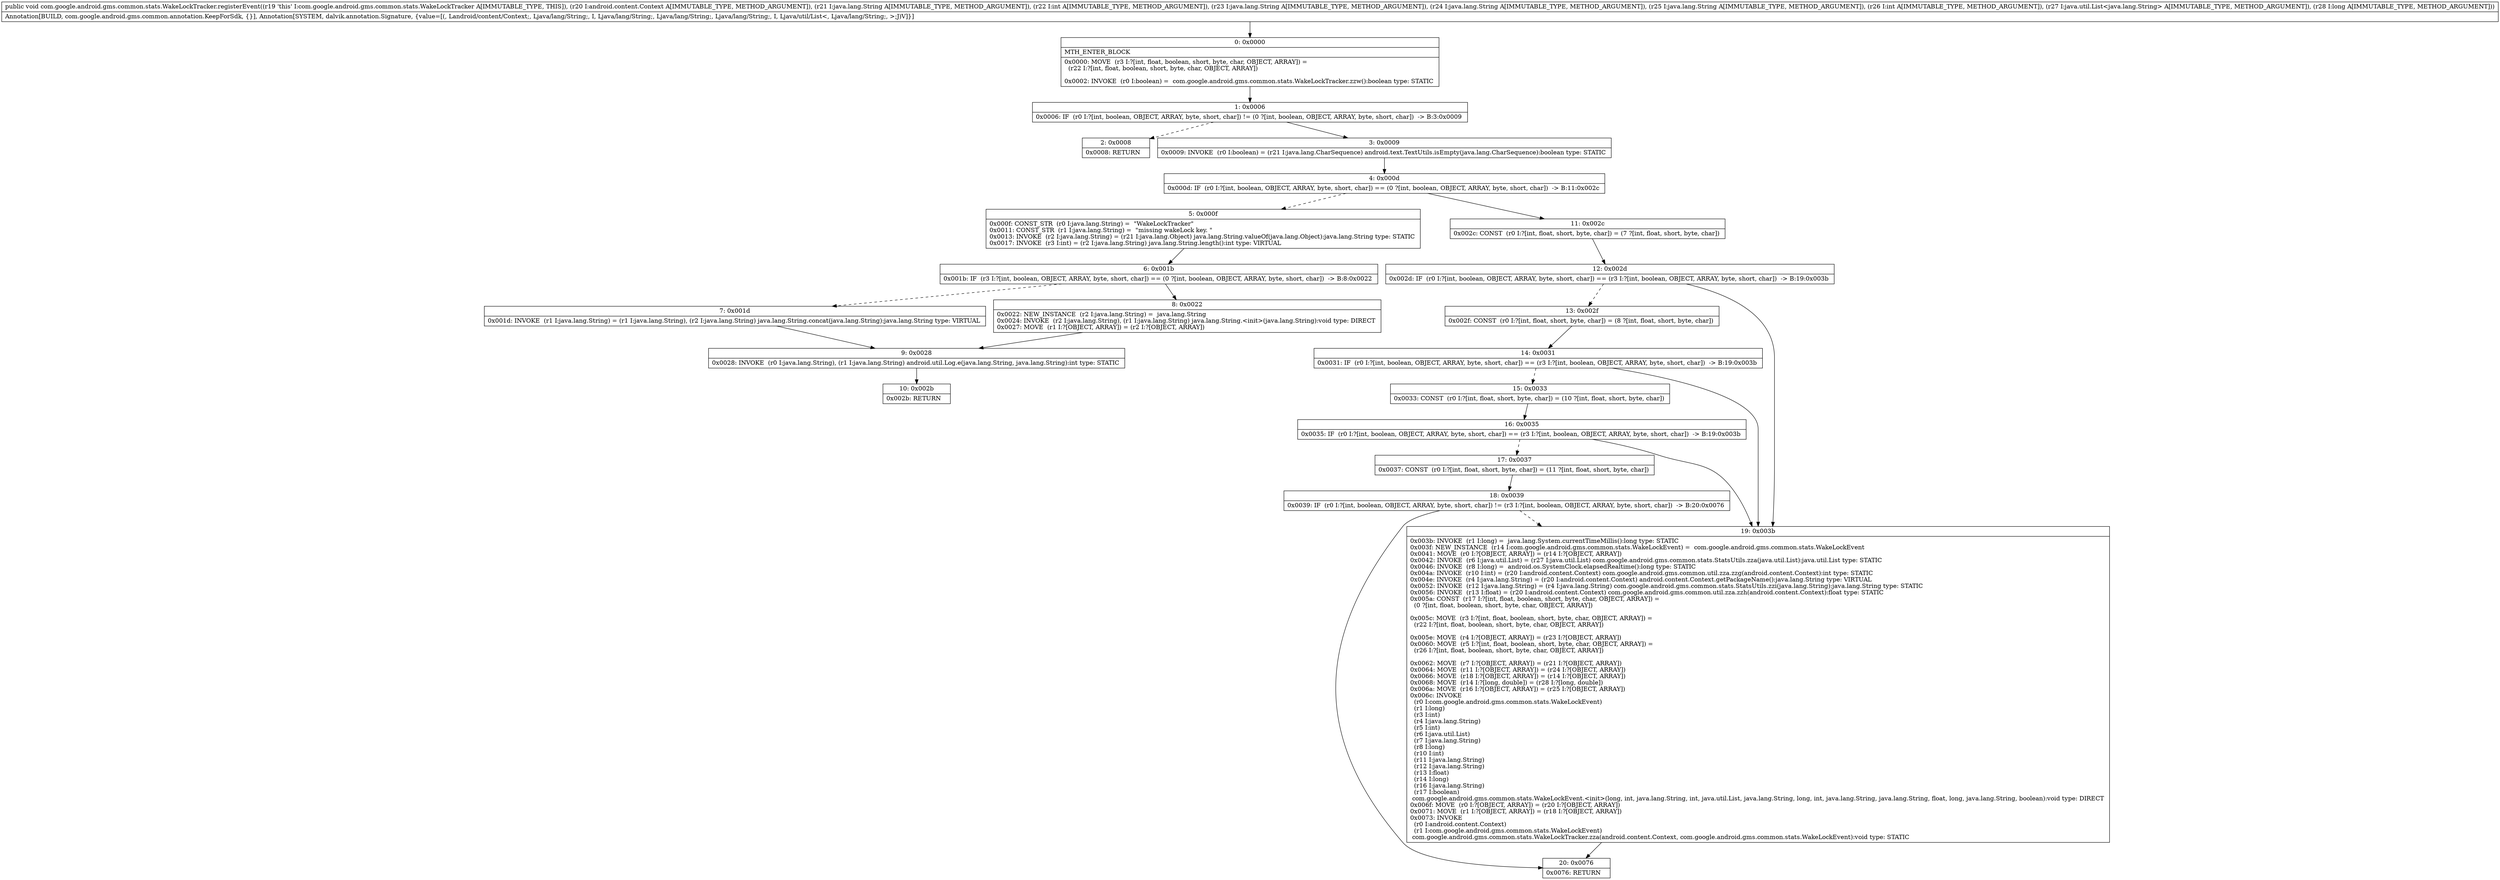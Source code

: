 digraph "CFG forcom.google.android.gms.common.stats.WakeLockTracker.registerEvent(Landroid\/content\/Context;Ljava\/lang\/String;ILjava\/lang\/String;Ljava\/lang\/String;Ljava\/lang\/String;ILjava\/util\/List;J)V" {
Node_0 [shape=record,label="{0\:\ 0x0000|MTH_ENTER_BLOCK\l|0x0000: MOVE  (r3 I:?[int, float, boolean, short, byte, char, OBJECT, ARRAY]) = \l  (r22 I:?[int, float, boolean, short, byte, char, OBJECT, ARRAY])\l \l0x0002: INVOKE  (r0 I:boolean) =  com.google.android.gms.common.stats.WakeLockTracker.zzw():boolean type: STATIC \l}"];
Node_1 [shape=record,label="{1\:\ 0x0006|0x0006: IF  (r0 I:?[int, boolean, OBJECT, ARRAY, byte, short, char]) != (0 ?[int, boolean, OBJECT, ARRAY, byte, short, char])  \-\> B:3:0x0009 \l}"];
Node_2 [shape=record,label="{2\:\ 0x0008|0x0008: RETURN   \l}"];
Node_3 [shape=record,label="{3\:\ 0x0009|0x0009: INVOKE  (r0 I:boolean) = (r21 I:java.lang.CharSequence) android.text.TextUtils.isEmpty(java.lang.CharSequence):boolean type: STATIC \l}"];
Node_4 [shape=record,label="{4\:\ 0x000d|0x000d: IF  (r0 I:?[int, boolean, OBJECT, ARRAY, byte, short, char]) == (0 ?[int, boolean, OBJECT, ARRAY, byte, short, char])  \-\> B:11:0x002c \l}"];
Node_5 [shape=record,label="{5\:\ 0x000f|0x000f: CONST_STR  (r0 I:java.lang.String) =  \"WakeLockTracker\" \l0x0011: CONST_STR  (r1 I:java.lang.String) =  \"missing wakeLock key. \" \l0x0013: INVOKE  (r2 I:java.lang.String) = (r21 I:java.lang.Object) java.lang.String.valueOf(java.lang.Object):java.lang.String type: STATIC \l0x0017: INVOKE  (r3 I:int) = (r2 I:java.lang.String) java.lang.String.length():int type: VIRTUAL \l}"];
Node_6 [shape=record,label="{6\:\ 0x001b|0x001b: IF  (r3 I:?[int, boolean, OBJECT, ARRAY, byte, short, char]) == (0 ?[int, boolean, OBJECT, ARRAY, byte, short, char])  \-\> B:8:0x0022 \l}"];
Node_7 [shape=record,label="{7\:\ 0x001d|0x001d: INVOKE  (r1 I:java.lang.String) = (r1 I:java.lang.String), (r2 I:java.lang.String) java.lang.String.concat(java.lang.String):java.lang.String type: VIRTUAL \l}"];
Node_8 [shape=record,label="{8\:\ 0x0022|0x0022: NEW_INSTANCE  (r2 I:java.lang.String) =  java.lang.String \l0x0024: INVOKE  (r2 I:java.lang.String), (r1 I:java.lang.String) java.lang.String.\<init\>(java.lang.String):void type: DIRECT \l0x0027: MOVE  (r1 I:?[OBJECT, ARRAY]) = (r2 I:?[OBJECT, ARRAY]) \l}"];
Node_9 [shape=record,label="{9\:\ 0x0028|0x0028: INVOKE  (r0 I:java.lang.String), (r1 I:java.lang.String) android.util.Log.e(java.lang.String, java.lang.String):int type: STATIC \l}"];
Node_10 [shape=record,label="{10\:\ 0x002b|0x002b: RETURN   \l}"];
Node_11 [shape=record,label="{11\:\ 0x002c|0x002c: CONST  (r0 I:?[int, float, short, byte, char]) = (7 ?[int, float, short, byte, char]) \l}"];
Node_12 [shape=record,label="{12\:\ 0x002d|0x002d: IF  (r0 I:?[int, boolean, OBJECT, ARRAY, byte, short, char]) == (r3 I:?[int, boolean, OBJECT, ARRAY, byte, short, char])  \-\> B:19:0x003b \l}"];
Node_13 [shape=record,label="{13\:\ 0x002f|0x002f: CONST  (r0 I:?[int, float, short, byte, char]) = (8 ?[int, float, short, byte, char]) \l}"];
Node_14 [shape=record,label="{14\:\ 0x0031|0x0031: IF  (r0 I:?[int, boolean, OBJECT, ARRAY, byte, short, char]) == (r3 I:?[int, boolean, OBJECT, ARRAY, byte, short, char])  \-\> B:19:0x003b \l}"];
Node_15 [shape=record,label="{15\:\ 0x0033|0x0033: CONST  (r0 I:?[int, float, short, byte, char]) = (10 ?[int, float, short, byte, char]) \l}"];
Node_16 [shape=record,label="{16\:\ 0x0035|0x0035: IF  (r0 I:?[int, boolean, OBJECT, ARRAY, byte, short, char]) == (r3 I:?[int, boolean, OBJECT, ARRAY, byte, short, char])  \-\> B:19:0x003b \l}"];
Node_17 [shape=record,label="{17\:\ 0x0037|0x0037: CONST  (r0 I:?[int, float, short, byte, char]) = (11 ?[int, float, short, byte, char]) \l}"];
Node_18 [shape=record,label="{18\:\ 0x0039|0x0039: IF  (r0 I:?[int, boolean, OBJECT, ARRAY, byte, short, char]) != (r3 I:?[int, boolean, OBJECT, ARRAY, byte, short, char])  \-\> B:20:0x0076 \l}"];
Node_19 [shape=record,label="{19\:\ 0x003b|0x003b: INVOKE  (r1 I:long) =  java.lang.System.currentTimeMillis():long type: STATIC \l0x003f: NEW_INSTANCE  (r14 I:com.google.android.gms.common.stats.WakeLockEvent) =  com.google.android.gms.common.stats.WakeLockEvent \l0x0041: MOVE  (r0 I:?[OBJECT, ARRAY]) = (r14 I:?[OBJECT, ARRAY]) \l0x0042: INVOKE  (r6 I:java.util.List) = (r27 I:java.util.List) com.google.android.gms.common.stats.StatsUtils.zza(java.util.List):java.util.List type: STATIC \l0x0046: INVOKE  (r8 I:long) =  android.os.SystemClock.elapsedRealtime():long type: STATIC \l0x004a: INVOKE  (r10 I:int) = (r20 I:android.content.Context) com.google.android.gms.common.util.zza.zzg(android.content.Context):int type: STATIC \l0x004e: INVOKE  (r4 I:java.lang.String) = (r20 I:android.content.Context) android.content.Context.getPackageName():java.lang.String type: VIRTUAL \l0x0052: INVOKE  (r12 I:java.lang.String) = (r4 I:java.lang.String) com.google.android.gms.common.stats.StatsUtils.zzi(java.lang.String):java.lang.String type: STATIC \l0x0056: INVOKE  (r13 I:float) = (r20 I:android.content.Context) com.google.android.gms.common.util.zza.zzh(android.content.Context):float type: STATIC \l0x005a: CONST  (r17 I:?[int, float, boolean, short, byte, char, OBJECT, ARRAY]) = \l  (0 ?[int, float, boolean, short, byte, char, OBJECT, ARRAY])\l \l0x005c: MOVE  (r3 I:?[int, float, boolean, short, byte, char, OBJECT, ARRAY]) = \l  (r22 I:?[int, float, boolean, short, byte, char, OBJECT, ARRAY])\l \l0x005e: MOVE  (r4 I:?[OBJECT, ARRAY]) = (r23 I:?[OBJECT, ARRAY]) \l0x0060: MOVE  (r5 I:?[int, float, boolean, short, byte, char, OBJECT, ARRAY]) = \l  (r26 I:?[int, float, boolean, short, byte, char, OBJECT, ARRAY])\l \l0x0062: MOVE  (r7 I:?[OBJECT, ARRAY]) = (r21 I:?[OBJECT, ARRAY]) \l0x0064: MOVE  (r11 I:?[OBJECT, ARRAY]) = (r24 I:?[OBJECT, ARRAY]) \l0x0066: MOVE  (r18 I:?[OBJECT, ARRAY]) = (r14 I:?[OBJECT, ARRAY]) \l0x0068: MOVE  (r14 I:?[long, double]) = (r28 I:?[long, double]) \l0x006a: MOVE  (r16 I:?[OBJECT, ARRAY]) = (r25 I:?[OBJECT, ARRAY]) \l0x006c: INVOKE  \l  (r0 I:com.google.android.gms.common.stats.WakeLockEvent)\l  (r1 I:long)\l  (r3 I:int)\l  (r4 I:java.lang.String)\l  (r5 I:int)\l  (r6 I:java.util.List)\l  (r7 I:java.lang.String)\l  (r8 I:long)\l  (r10 I:int)\l  (r11 I:java.lang.String)\l  (r12 I:java.lang.String)\l  (r13 I:float)\l  (r14 I:long)\l  (r16 I:java.lang.String)\l  (r17 I:boolean)\l com.google.android.gms.common.stats.WakeLockEvent.\<init\>(long, int, java.lang.String, int, java.util.List, java.lang.String, long, int, java.lang.String, java.lang.String, float, long, java.lang.String, boolean):void type: DIRECT \l0x006f: MOVE  (r0 I:?[OBJECT, ARRAY]) = (r20 I:?[OBJECT, ARRAY]) \l0x0071: MOVE  (r1 I:?[OBJECT, ARRAY]) = (r18 I:?[OBJECT, ARRAY]) \l0x0073: INVOKE  \l  (r0 I:android.content.Context)\l  (r1 I:com.google.android.gms.common.stats.WakeLockEvent)\l com.google.android.gms.common.stats.WakeLockTracker.zza(android.content.Context, com.google.android.gms.common.stats.WakeLockEvent):void type: STATIC \l}"];
Node_20 [shape=record,label="{20\:\ 0x0076|0x0076: RETURN   \l}"];
MethodNode[shape=record,label="{public void com.google.android.gms.common.stats.WakeLockTracker.registerEvent((r19 'this' I:com.google.android.gms.common.stats.WakeLockTracker A[IMMUTABLE_TYPE, THIS]), (r20 I:android.content.Context A[IMMUTABLE_TYPE, METHOD_ARGUMENT]), (r21 I:java.lang.String A[IMMUTABLE_TYPE, METHOD_ARGUMENT]), (r22 I:int A[IMMUTABLE_TYPE, METHOD_ARGUMENT]), (r23 I:java.lang.String A[IMMUTABLE_TYPE, METHOD_ARGUMENT]), (r24 I:java.lang.String A[IMMUTABLE_TYPE, METHOD_ARGUMENT]), (r25 I:java.lang.String A[IMMUTABLE_TYPE, METHOD_ARGUMENT]), (r26 I:int A[IMMUTABLE_TYPE, METHOD_ARGUMENT]), (r27 I:java.util.List\<java.lang.String\> A[IMMUTABLE_TYPE, METHOD_ARGUMENT]), (r28 I:long A[IMMUTABLE_TYPE, METHOD_ARGUMENT]))  | Annotation[BUILD, com.google.android.gms.common.annotation.KeepForSdk, \{\}], Annotation[SYSTEM, dalvik.annotation.Signature, \{value=[(, Landroid\/content\/Context;, Ljava\/lang\/String;, I, Ljava\/lang\/String;, Ljava\/lang\/String;, Ljava\/lang\/String;, I, Ljava\/util\/List\<, Ljava\/lang\/String;, \>;J)V]\}]\l}"];
MethodNode -> Node_0;
Node_0 -> Node_1;
Node_1 -> Node_2[style=dashed];
Node_1 -> Node_3;
Node_3 -> Node_4;
Node_4 -> Node_5[style=dashed];
Node_4 -> Node_11;
Node_5 -> Node_6;
Node_6 -> Node_7[style=dashed];
Node_6 -> Node_8;
Node_7 -> Node_9;
Node_8 -> Node_9;
Node_9 -> Node_10;
Node_11 -> Node_12;
Node_12 -> Node_13[style=dashed];
Node_12 -> Node_19;
Node_13 -> Node_14;
Node_14 -> Node_15[style=dashed];
Node_14 -> Node_19;
Node_15 -> Node_16;
Node_16 -> Node_17[style=dashed];
Node_16 -> Node_19;
Node_17 -> Node_18;
Node_18 -> Node_19[style=dashed];
Node_18 -> Node_20;
Node_19 -> Node_20;
}

